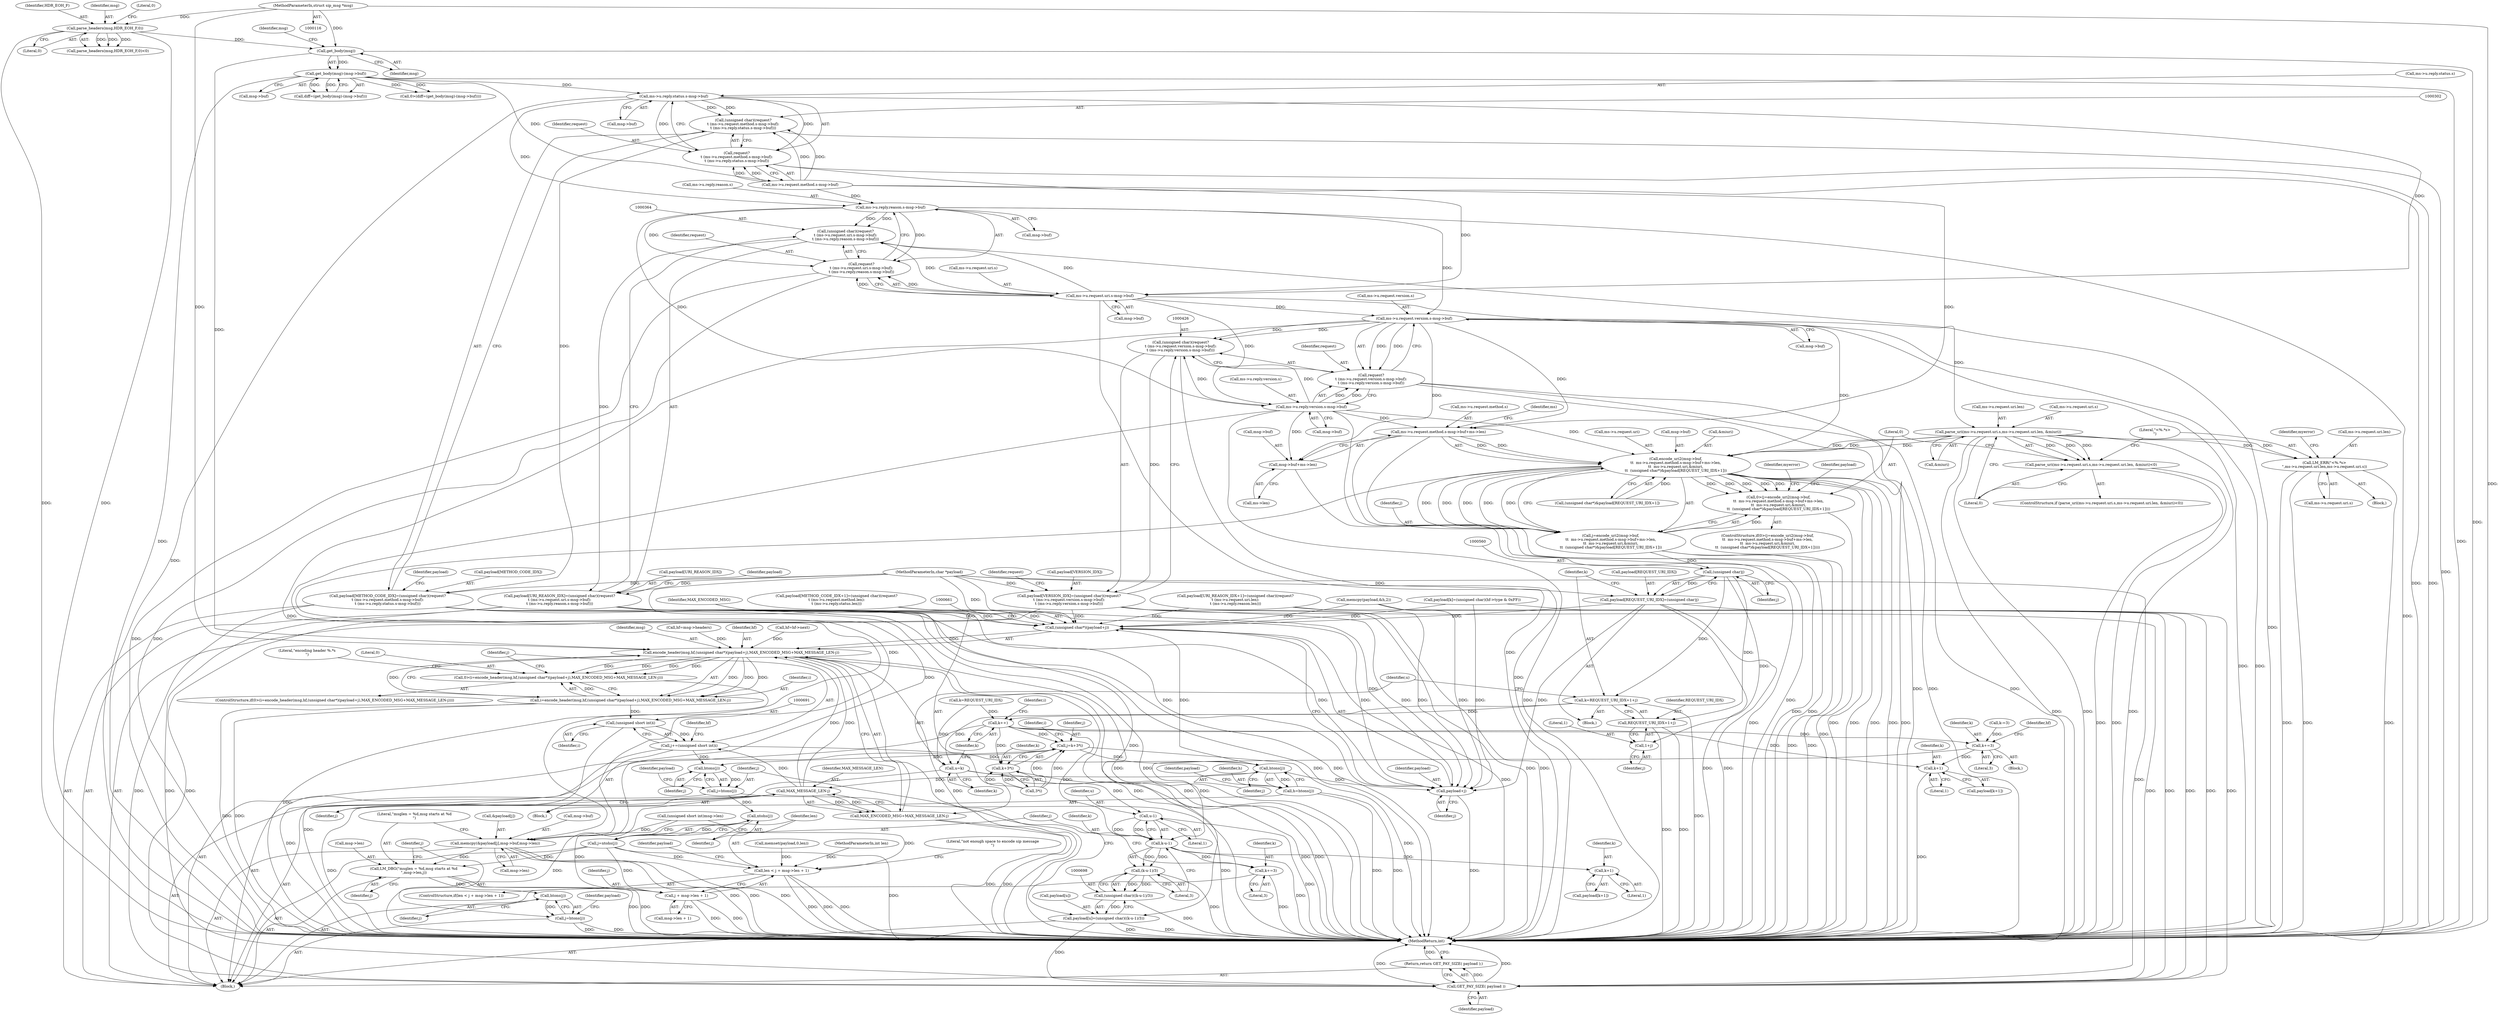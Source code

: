 digraph "0_kamailio_f50c9c853e7809810099c970780c30b0765b0643@pointer" {
"1000318" [label="(Call,ms->u.reply.status.s-msg->buf)"];
"1000272" [label="(Call,get_body(msg)-(msg->buf))"];
"1000273" [label="(Call,get_body(msg))"];
"1000146" [label="(Call,parse_headers(msg,HDR_EOH_F,0))"];
"1000117" [label="(MethodParameterIn,struct sip_msg *msg)"];
"1000301" [label="(Call,(unsigned char)(request?\n\t (ms->u.request.method.s-msg->buf):\n\t (ms->u.reply.status.s-msg->buf)))"];
"1000297" [label="(Call,payload[METHOD_CODE_IDX]=(unsigned char)(request?\n\t (ms->u.request.method.s-msg->buf):\n\t (ms->u.reply.status.s-msg->buf)))"];
"1000660" [label="(Call,(unsigned char*)(payload+j))"];
"1000657" [label="(Call,encode_header(msg,hf,(unsigned char*)(payload+j),MAX_ENCODED_MSG+MAX_MESSAGE_LEN-j))"];
"1000653" [label="(Call,0>(i=encode_header(msg,hf,(unsigned char*)(payload+j),MAX_ENCODED_MSG+MAX_MESSAGE_LEN-j)))"];
"1000655" [label="(Call,i=encode_header(msg,hf,(unsigned char*)(payload+j),MAX_ENCODED_MSG+MAX_MESSAGE_LEN-j))"];
"1000690" [label="(Call,(unsigned short int)i)"];
"1000688" [label="(Call,j+=(unsigned short int)i)"];
"1000640" [label="(Call,htons(j))"];
"1000638" [label="(Call,h=htons(j))"];
"1000662" [label="(Call,payload+j)"];
"1000667" [label="(Call,MAX_MESSAGE_LEN-j)"];
"1000665" [label="(Call,MAX_ENCODED_MSG+MAX_MESSAGE_LEN-j)"];
"1000708" [label="(Call,htons(j))"];
"1000706" [label="(Call,j=htons(j))"];
"1000725" [label="(Call,ntohs(j))"];
"1000723" [label="(Call,j=ntohs(j))"];
"1000728" [label="(Call,len < j + msg->len + 1)"];
"1000730" [label="(Call,j + msg->len + 1)"];
"1000754" [label="(Call,LM_DBG(\"msglen = %d,msg starts at %d\n\",msg->len,j))"];
"1000762" [label="(Call,htons(j))"];
"1000760" [label="(Call,j=htons(j))"];
"1000773" [label="(Call,GET_PAY_SIZE( payload ))"];
"1000772" [label="(Return,return GET_PAY_SIZE( payload );)"];
"1000303" [label="(Call,request?\n\t (ms->u.request.method.s-msg->buf):\n\t (ms->u.reply.status.s-msg->buf))"];
"1000367" [label="(Call,ms->u.request.uri.s-msg->buf)"];
"1000363" [label="(Call,(unsigned char)(request?\n\t (ms->u.request.uri.s-msg->buf):\n\t (ms->u.reply.reason.s-msg->buf)))"];
"1000359" [label="(Call,payload[URI_REASON_IDX]=(unsigned char)(request?\n\t (ms->u.request.uri.s-msg->buf):\n\t (ms->u.reply.reason.s-msg->buf)))"];
"1000365" [label="(Call,request?\n\t (ms->u.request.uri.s-msg->buf):\n\t (ms->u.reply.reason.s-msg->buf))"];
"1000429" [label="(Call,ms->u.request.version.s-msg->buf)"];
"1000425" [label="(Call,(unsigned char)(request?\n\t (ms->u.request.version.s-msg->buf):\n\t (ms->u.reply.version.s-msg->buf)))"];
"1000421" [label="(Call,payload[VERSION_IDX]=(unsigned char)(request?\n\t (ms->u.request.version.s-msg->buf):\n\t (ms->u.reply.version.s-msg->buf)))"];
"1000427" [label="(Call,request?\n\t (ms->u.request.version.s-msg->buf):\n\t (ms->u.reply.version.s-msg->buf))"];
"1000512" [label="(Call,encode_uri2(msg->buf,\n\t\t  ms->u.request.method.s-msg->buf+ms->len,\n\t\t  ms->u.request.uri,&miuri,\n\t\t  (unsigned char*)&payload[REQUEST_URI_IDX+1]))"];
"1000508" [label="(Call,0>(j=encode_uri2(msg->buf,\n\t\t  ms->u.request.method.s-msg->buf+ms->len,\n\t\t  ms->u.request.uri,&miuri,\n\t\t  (unsigned char*)&payload[REQUEST_URI_IDX+1])))"];
"1000510" [label="(Call,j=encode_uri2(msg->buf,\n\t\t  ms->u.request.method.s-msg->buf+ms->len,\n\t\t  ms->u.request.uri,&miuri,\n\t\t  (unsigned char*)&payload[REQUEST_URI_IDX+1]))"];
"1000559" [label="(Call,(unsigned char)j)"];
"1000555" [label="(Call,payload[REQUEST_URI_IDX]=(unsigned char)j)"];
"1000562" [label="(Call,k=REQUEST_URI_IDX+1+j)"];
"1000573" [label="(Call,u=k)"];
"1000702" [label="(Call,u-1)"];
"1000700" [label="(Call,k-u-1)"];
"1000699" [label="(Call,(k-u-1)/3)"];
"1000697" [label="(Call,(unsigned char)((k-u-1)/3))"];
"1000693" [label="(Call,payload[u]=(unsigned char)((k-u-1)/3))"];
"1000714" [label="(Call,k+1)"];
"1000720" [label="(Call,k+=3)"];
"1000576" [label="(Call,k++)"];
"1000599" [label="(Call,j=k+3*i)"];
"1000601" [label="(Call,k+3*i)"];
"1000623" [label="(Call,k+=3)"];
"1000646" [label="(Call,k+1)"];
"1000564" [label="(Call,REQUEST_URI_IDX+1+j)"];
"1000566" [label="(Call,1+j)"];
"1000743" [label="(Call,memcpy(&payload[j],msg->buf,msg->len))"];
"1000516" [label="(Call,ms->u.request.method.s-msg->buf+ms->len)"];
"1000526" [label="(Call,msg->buf+ms->len)"];
"1000442" [label="(Call,ms->u.reply.version.s-msg->buf)"];
"1000460" [label="(Call,parse_uri(ms->u.request.uri.s,ms->u.request.uri.len, &miuri))"];
"1000459" [label="(Call,parse_uri(ms->u.request.uri.s,ms->u.request.uri.len, &miuri)<0)"];
"1000483" [label="(Call,LM_ERR(\"<%.*s>\n\",ms->u.request.uri.len,ms->u.request.uri.s))"];
"1000380" [label="(Call,ms->u.reply.reason.s-msg->buf)"];
"1000328" [label="(Call,msg->buf)"];
"1000443" [label="(Call,ms->u.reply.version.s)"];
"1000658" [label="(Identifier,msg)"];
"1000581" [label="(Identifier,i)"];
"1000709" [label="(Identifier,j)"];
"1000331" [label="(Call,payload[METHOD_CODE_IDX+1]=(unsigned char)(request?\n\t (ms->u.request.method.len):\n\t (ms->u.reply.status.len)))"];
"1000570" [label="(Call,k=REQUEST_URI_IDX)"];
"1000665" [label="(Call,MAX_ENCODED_MSG+MAX_MESSAGE_LEN-j)"];
"1000611" [label="(Call,hf=msg->headers)"];
"1000273" [label="(Call,get_body(msg))"];
"1000655" [label="(Call,i=encode_header(msg,hf,(unsigned char*)(payload+j),MAX_ENCODED_MSG+MAX_MESSAGE_LEN-j))"];
"1000577" [label="(Identifier,k)"];
"1000657" [label="(Call,encode_header(msg,hf,(unsigned char*)(payload+j),MAX_ENCODED_MSG+MAX_MESSAGE_LEN-j))"];
"1000276" [label="(Identifier,msg)"];
"1000494" [label="(Call,ms->u.request.uri.s)"];
"1000427" [label="(Call,request?\n\t (ms->u.request.version.s-msg->buf):\n\t (ms->u.reply.version.s-msg->buf))"];
"1000149" [label="(Literal,0)"];
"1000601" [label="(Call,k+3*i)"];
"1000640" [label="(Call,htons(j))"];
"1000656" [label="(Identifier,i)"];
"1000759" [label="(Identifier,j)"];
"1000616" [label="(Identifier,hf)"];
"1000562" [label="(Call,k=REQUEST_URI_IDX+1+j)"];
"1000381" [label="(Call,ms->u.reply.reason.s)"];
"1000704" [label="(Literal,1)"];
"1000773" [label="(Call,GET_PAY_SIZE( payload ))"];
"1000708" [label="(Call,htons(j))"];
"1000646" [label="(Call,k+1)"];
"1000647" [label="(Identifier,k)"];
"1000602" [label="(Identifier,k)"];
"1000702" [label="(Call,u-1)"];
"1000556" [label="(Call,payload[REQUEST_URI_IDX])"];
"1000275" [label="(Call,msg->buf)"];
"1000654" [label="(Literal,0)"];
"1000573" [label="(Call,u=k)"];
"1000743" [label="(Call,memcpy(&payload[j],msg->buf,msg->len))"];
"1000701" [label="(Identifier,k)"];
"1000481" [label="(Literal,0)"];
"1000390" [label="(Call,msg->buf)"];
"1000148" [label="(Identifier,HDR_EOH_F)"];
"1000559" [label="(Call,(unsigned char)j)"];
"1000644" [label="(Call,payload[k+1])"];
"1000552" [label="(Identifier,myerror)"];
"1000568" [label="(Identifier,j)"];
"1000639" [label="(Identifier,h)"];
"1000460" [label="(Call,parse_uri(ms->u.request.uri.s,ms->u.request.uri.len, &miuri))"];
"1000366" [label="(Identifier,request)"];
"1000722" [label="(Literal,3)"];
"1000576" [label="(Call,k++)"];
"1000564" [label="(Call,REQUEST_URI_IDX+1+j)"];
"1000118" [label="(MethodParameterIn,char *payload)"];
"1000246" [label="(Call,memcpy(payload,&h,2))"];
"1000609" [label="(Identifier,i)"];
"1000145" [label="(Call,parse_headers(msg,HDR_EOH_F,0)<0)"];
"1000272" [label="(Call,get_body(msg)-(msg->buf))"];
"1000120" [label="(Block,)"];
"1000774" [label="(Identifier,payload)"];
"1000117" [label="(MethodParameterIn,struct sip_msg *msg)"];
"1000690" [label="(Call,(unsigned short int)i)"];
"1000318" [label="(Call,ms->u.reply.status.s-msg->buf)"];
"1000458" [label="(ControlStructure,if (parse_uri(ms->u.request.uri.s,ms->u.request.uri.len, &miuri)<0))"];
"1000782" [label="(MethodReturn,int)"];
"1000732" [label="(Call,msg->len + 1)"];
"1000513" [label="(Call,msg->buf)"];
"1000510" [label="(Call,j=encode_uri2(msg->buf,\n\t\t  ms->u.request.method.s-msg->buf+ms->len,\n\t\t  ms->u.request.uri,&miuri,\n\t\t  (unsigned char*)&payload[REQUEST_URI_IDX+1]))"];
"1000563" [label="(Identifier,k)"];
"1000530" [label="(Call,ms->len)"];
"1000669" [label="(Identifier,j)"];
"1000456" [label="(Identifier,request)"];
"1000274" [label="(Identifier,msg)"];
"1000421" [label="(Call,payload[VERSION_IDX]=(unsigned char)(request?\n\t (ms->u.request.version.s-msg->buf):\n\t (ms->u.reply.version.s-msg->buf)))"];
"1000645" [label="(Identifier,payload)"];
"1000699" [label="(Call,(k-u-1)/3)"];
"1000729" [label="(Identifier,len)"];
"1000623" [label="(Call,k+=3)"];
"1000763" [label="(Identifier,j)"];
"1000459" [label="(Call,parse_uri(ms->u.request.uri.s,ms->u.request.uri.len, &miuri)<0)"];
"1000270" [label="(Call,diff=(get_body(msg)-(msg->buf)))"];
"1000748" [label="(Call,msg->buf)"];
"1000298" [label="(Call,payload[METHOD_CODE_IDX])"];
"1000751" [label="(Call,msg->len)"];
"1000694" [label="(Call,payload[u])"];
"1000147" [label="(Identifier,msg)"];
"1000627" [label="(Call,payload[k]=(unsigned char)(hf->type & 0xFF))"];
"1000429" [label="(Call,ms->u.request.version.s-msg->buf)"];
"1000156" [label="(Call,memset(payload,0,len))"];
"1000561" [label="(Identifier,j)"];
"1000728" [label="(Call,len < j + msg->len + 1)"];
"1000624" [label="(Identifier,k)"];
"1000483" [label="(Call,LM_ERR(\"<%.*s>\n\",ms->u.request.uri.len,ms->u.request.uri.s))"];
"1000428" [label="(Identifier,request)"];
"1000484" [label="(Literal,\"<%.*s>\n\")"];
"1000755" [label="(Literal,\"msglen = %d,msg starts at %d\n\")"];
"1000461" [label="(Call,ms->u.request.uri.s)"];
"1000638" [label="(Call,h=htons(j))"];
"1000662" [label="(Call,payload+j)"];
"1000442" [label="(Call,ms->u.reply.version.s-msg->buf)"];
"1000565" [label="(Identifier,REQUEST_URI_IDX)"];
"1000380" [label="(Call,ms->u.reply.reason.s-msg->buf)"];
"1000425" [label="(Call,(unsigned char)(request?\n\t (ms->u.request.version.s-msg->buf):\n\t (ms->u.reply.version.s-msg->buf)))"];
"1000693" [label="(Call,payload[u]=(unsigned char)((k-u-1)/3))"];
"1000119" [label="(MethodParameterIn,int len)"];
"1000516" [label="(Call,ms->u.request.method.s-msg->buf+ms->len)"];
"1000739" [label="(Literal,\"not enough space to encode sip message\n\")"];
"1000360" [label="(Call,payload[URI_REASON_IDX])"];
"1000508" [label="(Call,0>(j=encode_uri2(msg->buf,\n\t\t  ms->u.request.method.s-msg->buf+ms->len,\n\t\t  ms->u.request.uri,&miuri,\n\t\t  (unsigned char*)&payload[REQUEST_URI_IDX+1])))"];
"1000479" [label="(Call,&miuri)"];
"1000668" [label="(Identifier,MAX_MESSAGE_LEN)"];
"1000457" [label="(Block,)"];
"1000575" [label="(Identifier,k)"];
"1000672" [label="(Literal,\"encoding header %.*s\n\")"];
"1000703" [label="(Identifier,u)"];
"1000725" [label="(Call,ntohs(j))"];
"1000688" [label="(Call,j+=(unsigned short int)i)"];
"1000756" [label="(Call,msg->len)"];
"1000540" [label="(Call,&miuri)"];
"1000485" [label="(Call,ms->u.request.uri.len)"];
"1000653" [label="(Call,0>(i=encode_header(msg,hf,(unsigned char*)(payload+j),MAX_ENCODED_MSG+MAX_MESSAGE_LEN-j)))"];
"1000731" [label="(Identifier,j)"];
"1000727" [label="(ControlStructure,if(len < j + msg->len + 1))"];
"1000422" [label="(Call,payload[VERSION_IDX])"];
"1000625" [label="(Literal,3)"];
"1000652" [label="(ControlStructure,if(0>(i=encode_header(msg,hf,(unsigned char*)(payload+j),MAX_ENCODED_MSG+MAX_MESSAGE_LEN-j))))"];
"1000254" [label="(Call,(unsigned short int)msg->len)"];
"1000439" [label="(Call,msg->buf)"];
"1000666" [label="(Identifier,MAX_ENCODED_MSG)"];
"1000511" [label="(Identifier,j)"];
"1000713" [label="(Identifier,payload)"];
"1000721" [label="(Identifier,k)"];
"1000720" [label="(Call,k+=3)"];
"1000150" [label="(Literal,0)"];
"1000268" [label="(Call,0>(diff=(get_body(msg)-(msg->buf))))"];
"1000689" [label="(Identifier,j)"];
"1000714" [label="(Call,k+1)"];
"1000393" [label="(Call,payload[URI_REASON_IDX+1]=(unsigned char)(request?\n\t (ms->u.request.uri.len):\n\t (ms->u.reply.reason.len)))"];
"1000512" [label="(Call,encode_uri2(msg->buf,\n\t\t  ms->u.request.method.s-msg->buf+ms->len,\n\t\t  ms->u.request.uri,&miuri,\n\t\t  (unsigned char*)&payload[REQUEST_URI_IDX+1]))"];
"1000304" [label="(Identifier,request)"];
"1000526" [label="(Call,msg->buf+ms->len)"];
"1000557" [label="(Identifier,payload)"];
"1000333" [label="(Identifier,payload)"];
"1000716" [label="(Literal,1)"];
"1000146" [label="(Call,parse_headers(msg,HDR_EOH_F,0))"];
"1000430" [label="(Call,ms->u.request.version.s)"];
"1000648" [label="(Literal,1)"];
"1000744" [label="(Call,&payload[j])"];
"1000712" [label="(Call,payload[k+1])"];
"1000697" [label="(Call,(unsigned char)((k-u-1)/3))"];
"1000767" [label="(Identifier,payload)"];
"1000301" [label="(Call,(unsigned char)(request?\n\t (ms->u.request.method.s-msg->buf):\n\t (ms->u.reply.status.s-msg->buf)))"];
"1000659" [label="(Identifier,hf)"];
"1000706" [label="(Call,j=htons(j))"];
"1000527" [label="(Call,msg->buf)"];
"1000482" [label="(Block,)"];
"1000599" [label="(Call,j=k+3*i)"];
"1000365" [label="(Call,request?\n\t (ms->u.request.uri.s-msg->buf):\n\t (ms->u.reply.reason.s-msg->buf))"];
"1000319" [label="(Call,ms->u.reply.status.s)"];
"1000617" [label="(Block,)"];
"1000533" [label="(Call,ms->u.request.uri)"];
"1000574" [label="(Identifier,u)"];
"1000772" [label="(Return,return GET_PAY_SIZE( payload );)"];
"1000692" [label="(Identifier,i)"];
"1000726" [label="(Identifier,j)"];
"1000542" [label="(Call,(unsigned char*)&payload[REQUEST_URI_IDX+1])"];
"1000303" [label="(Call,request?\n\t (ms->u.request.method.s-msg->buf):\n\t (ms->u.reply.status.s-msg->buf))"];
"1000600" [label="(Identifier,j)"];
"1000603" [label="(Call,3*i)"];
"1000517" [label="(Call,ms->u.request.method.s)"];
"1000667" [label="(Call,MAX_MESSAGE_LEN-j)"];
"1000754" [label="(Call,LM_DBG(\"msglen = %d,msg starts at %d\n\",msg->len,j))"];
"1000761" [label="(Identifier,j)"];
"1000715" [label="(Identifier,k)"];
"1000663" [label="(Identifier,payload)"];
"1000619" [label="(Identifier,hf)"];
"1000760" [label="(Call,j=htons(j))"];
"1000395" [label="(Identifier,payload)"];
"1000641" [label="(Identifier,j)"];
"1000536" [label="(Identifier,ms)"];
"1000377" [label="(Call,msg->buf)"];
"1000566" [label="(Call,1+j)"];
"1000664" [label="(Identifier,j)"];
"1000762" [label="(Call,htons(j))"];
"1000367" [label="(Call,ms->u.request.uri.s-msg->buf)"];
"1000705" [label="(Literal,3)"];
"1000509" [label="(Literal,0)"];
"1000567" [label="(Literal,1)"];
"1000470" [label="(Call,ms->u.request.uri.len)"];
"1000618" [label="(Call,hf=hf->next)"];
"1000700" [label="(Call,k-u-1)"];
"1000724" [label="(Identifier,j)"];
"1000730" [label="(Call,j + msg->len + 1)"];
"1000368" [label="(Call,ms->u.request.uri.s)"];
"1000626" [label="(Block,)"];
"1000707" [label="(Identifier,j)"];
"1000723" [label="(Call,j=ntohs(j))"];
"1000746" [label="(Identifier,payload)"];
"1000452" [label="(Call,msg->buf)"];
"1000297" [label="(Call,payload[METHOD_CODE_IDX]=(unsigned char)(request?\n\t (ms->u.request.method.s-msg->buf):\n\t (ms->u.reply.status.s-msg->buf)))"];
"1000507" [label="(ControlStructure,if(0>(j=encode_uri2(msg->buf,\n\t\t  ms->u.request.method.s-msg->buf+ms->len,\n\t\t  ms->u.request.uri,&miuri,\n\t\t  (unsigned char*)&payload[REQUEST_URI_IDX+1]))))"];
"1000359" [label="(Call,payload[URI_REASON_IDX]=(unsigned char)(request?\n\t (ms->u.request.uri.s-msg->buf):\n\t (ms->u.reply.reason.s-msg->buf)))"];
"1000555" [label="(Call,payload[REQUEST_URI_IDX]=(unsigned char)j)"];
"1000305" [label="(Call,ms->u.request.method.s-msg->buf)"];
"1000363" [label="(Call,(unsigned char)(request?\n\t (ms->u.request.uri.s-msg->buf):\n\t (ms->u.reply.reason.s-msg->buf)))"];
"1000660" [label="(Call,(unsigned char*)(payload+j))"];
"1000684" [label="(Call,k-=3)"];
"1000504" [label="(Identifier,myerror)"];
"1000318" -> "1000303"  [label="AST: "];
"1000318" -> "1000328"  [label="CFG: "];
"1000319" -> "1000318"  [label="AST: "];
"1000328" -> "1000318"  [label="AST: "];
"1000303" -> "1000318"  [label="CFG: "];
"1000318" -> "1000782"  [label="DDG: "];
"1000318" -> "1000301"  [label="DDG: "];
"1000318" -> "1000301"  [label="DDG: "];
"1000318" -> "1000303"  [label="DDG: "];
"1000318" -> "1000303"  [label="DDG: "];
"1000272" -> "1000318"  [label="DDG: "];
"1000318" -> "1000367"  [label="DDG: "];
"1000318" -> "1000380"  [label="DDG: "];
"1000272" -> "1000270"  [label="AST: "];
"1000272" -> "1000275"  [label="CFG: "];
"1000273" -> "1000272"  [label="AST: "];
"1000275" -> "1000272"  [label="AST: "];
"1000270" -> "1000272"  [label="CFG: "];
"1000272" -> "1000782"  [label="DDG: "];
"1000272" -> "1000782"  [label="DDG: "];
"1000272" -> "1000268"  [label="DDG: "];
"1000272" -> "1000268"  [label="DDG: "];
"1000272" -> "1000270"  [label="DDG: "];
"1000272" -> "1000270"  [label="DDG: "];
"1000273" -> "1000272"  [label="DDG: "];
"1000272" -> "1000305"  [label="DDG: "];
"1000273" -> "1000274"  [label="CFG: "];
"1000274" -> "1000273"  [label="AST: "];
"1000276" -> "1000273"  [label="CFG: "];
"1000273" -> "1000782"  [label="DDG: "];
"1000146" -> "1000273"  [label="DDG: "];
"1000117" -> "1000273"  [label="DDG: "];
"1000273" -> "1000657"  [label="DDG: "];
"1000146" -> "1000145"  [label="AST: "];
"1000146" -> "1000149"  [label="CFG: "];
"1000147" -> "1000146"  [label="AST: "];
"1000148" -> "1000146"  [label="AST: "];
"1000149" -> "1000146"  [label="AST: "];
"1000150" -> "1000146"  [label="CFG: "];
"1000146" -> "1000782"  [label="DDG: "];
"1000146" -> "1000782"  [label="DDG: "];
"1000146" -> "1000145"  [label="DDG: "];
"1000146" -> "1000145"  [label="DDG: "];
"1000146" -> "1000145"  [label="DDG: "];
"1000117" -> "1000146"  [label="DDG: "];
"1000117" -> "1000116"  [label="AST: "];
"1000117" -> "1000782"  [label="DDG: "];
"1000117" -> "1000657"  [label="DDG: "];
"1000301" -> "1000297"  [label="AST: "];
"1000301" -> "1000303"  [label="CFG: "];
"1000302" -> "1000301"  [label="AST: "];
"1000303" -> "1000301"  [label="AST: "];
"1000297" -> "1000301"  [label="CFG: "];
"1000301" -> "1000782"  [label="DDG: "];
"1000301" -> "1000297"  [label="DDG: "];
"1000305" -> "1000301"  [label="DDG: "];
"1000305" -> "1000301"  [label="DDG: "];
"1000297" -> "1000120"  [label="AST: "];
"1000298" -> "1000297"  [label="AST: "];
"1000333" -> "1000297"  [label="CFG: "];
"1000297" -> "1000782"  [label="DDG: "];
"1000297" -> "1000782"  [label="DDG: "];
"1000118" -> "1000297"  [label="DDG: "];
"1000297" -> "1000660"  [label="DDG: "];
"1000297" -> "1000662"  [label="DDG: "];
"1000297" -> "1000773"  [label="DDG: "];
"1000660" -> "1000657"  [label="AST: "];
"1000660" -> "1000662"  [label="CFG: "];
"1000661" -> "1000660"  [label="AST: "];
"1000662" -> "1000660"  [label="AST: "];
"1000666" -> "1000660"  [label="CFG: "];
"1000660" -> "1000782"  [label="DDG: "];
"1000660" -> "1000657"  [label="DDG: "];
"1000555" -> "1000660"  [label="DDG: "];
"1000421" -> "1000660"  [label="DDG: "];
"1000359" -> "1000660"  [label="DDG: "];
"1000393" -> "1000660"  [label="DDG: "];
"1000331" -> "1000660"  [label="DDG: "];
"1000627" -> "1000660"  [label="DDG: "];
"1000118" -> "1000660"  [label="DDG: "];
"1000246" -> "1000660"  [label="DDG: "];
"1000640" -> "1000660"  [label="DDG: "];
"1000657" -> "1000655"  [label="AST: "];
"1000657" -> "1000665"  [label="CFG: "];
"1000658" -> "1000657"  [label="AST: "];
"1000659" -> "1000657"  [label="AST: "];
"1000665" -> "1000657"  [label="AST: "];
"1000655" -> "1000657"  [label="CFG: "];
"1000657" -> "1000782"  [label="DDG: "];
"1000657" -> "1000782"  [label="DDG: "];
"1000657" -> "1000782"  [label="DDG: "];
"1000657" -> "1000782"  [label="DDG: "];
"1000657" -> "1000653"  [label="DDG: "];
"1000657" -> "1000653"  [label="DDG: "];
"1000657" -> "1000653"  [label="DDG: "];
"1000657" -> "1000653"  [label="DDG: "];
"1000657" -> "1000655"  [label="DDG: "];
"1000657" -> "1000655"  [label="DDG: "];
"1000657" -> "1000655"  [label="DDG: "];
"1000657" -> "1000655"  [label="DDG: "];
"1000618" -> "1000657"  [label="DDG: "];
"1000611" -> "1000657"  [label="DDG: "];
"1000667" -> "1000657"  [label="DDG: "];
"1000667" -> "1000657"  [label="DDG: "];
"1000653" -> "1000652"  [label="AST: "];
"1000653" -> "1000655"  [label="CFG: "];
"1000654" -> "1000653"  [label="AST: "];
"1000655" -> "1000653"  [label="AST: "];
"1000672" -> "1000653"  [label="CFG: "];
"1000689" -> "1000653"  [label="CFG: "];
"1000653" -> "1000782"  [label="DDG: "];
"1000655" -> "1000653"  [label="DDG: "];
"1000656" -> "1000655"  [label="AST: "];
"1000655" -> "1000782"  [label="DDG: "];
"1000655" -> "1000782"  [label="DDG: "];
"1000655" -> "1000690"  [label="DDG: "];
"1000690" -> "1000688"  [label="AST: "];
"1000690" -> "1000692"  [label="CFG: "];
"1000691" -> "1000690"  [label="AST: "];
"1000692" -> "1000690"  [label="AST: "];
"1000688" -> "1000690"  [label="CFG: "];
"1000690" -> "1000782"  [label="DDG: "];
"1000690" -> "1000688"  [label="DDG: "];
"1000688" -> "1000626"  [label="AST: "];
"1000689" -> "1000688"  [label="AST: "];
"1000619" -> "1000688"  [label="CFG: "];
"1000688" -> "1000782"  [label="DDG: "];
"1000688" -> "1000640"  [label="DDG: "];
"1000667" -> "1000688"  [label="DDG: "];
"1000688" -> "1000708"  [label="DDG: "];
"1000640" -> "1000638"  [label="AST: "];
"1000640" -> "1000641"  [label="CFG: "];
"1000641" -> "1000640"  [label="AST: "];
"1000638" -> "1000640"  [label="CFG: "];
"1000640" -> "1000638"  [label="DDG: "];
"1000599" -> "1000640"  [label="DDG: "];
"1000640" -> "1000662"  [label="DDG: "];
"1000640" -> "1000667"  [label="DDG: "];
"1000638" -> "1000626"  [label="AST: "];
"1000639" -> "1000638"  [label="AST: "];
"1000645" -> "1000638"  [label="CFG: "];
"1000638" -> "1000782"  [label="DDG: "];
"1000638" -> "1000782"  [label="DDG: "];
"1000662" -> "1000664"  [label="CFG: "];
"1000663" -> "1000662"  [label="AST: "];
"1000664" -> "1000662"  [label="AST: "];
"1000662" -> "1000782"  [label="DDG: "];
"1000555" -> "1000662"  [label="DDG: "];
"1000421" -> "1000662"  [label="DDG: "];
"1000359" -> "1000662"  [label="DDG: "];
"1000393" -> "1000662"  [label="DDG: "];
"1000331" -> "1000662"  [label="DDG: "];
"1000627" -> "1000662"  [label="DDG: "];
"1000118" -> "1000662"  [label="DDG: "];
"1000246" -> "1000662"  [label="DDG: "];
"1000667" -> "1000665"  [label="AST: "];
"1000667" -> "1000669"  [label="CFG: "];
"1000668" -> "1000667"  [label="AST: "];
"1000669" -> "1000667"  [label="AST: "];
"1000665" -> "1000667"  [label="CFG: "];
"1000667" -> "1000782"  [label="DDG: "];
"1000667" -> "1000782"  [label="DDG: "];
"1000667" -> "1000665"  [label="DDG: "];
"1000667" -> "1000665"  [label="DDG: "];
"1000666" -> "1000665"  [label="AST: "];
"1000665" -> "1000782"  [label="DDG: "];
"1000665" -> "1000782"  [label="DDG: "];
"1000708" -> "1000706"  [label="AST: "];
"1000708" -> "1000709"  [label="CFG: "];
"1000709" -> "1000708"  [label="AST: "];
"1000706" -> "1000708"  [label="CFG: "];
"1000708" -> "1000706"  [label="DDG: "];
"1000599" -> "1000708"  [label="DDG: "];
"1000706" -> "1000120"  [label="AST: "];
"1000707" -> "1000706"  [label="AST: "];
"1000713" -> "1000706"  [label="CFG: "];
"1000706" -> "1000782"  [label="DDG: "];
"1000706" -> "1000725"  [label="DDG: "];
"1000725" -> "1000723"  [label="AST: "];
"1000725" -> "1000726"  [label="CFG: "];
"1000726" -> "1000725"  [label="AST: "];
"1000723" -> "1000725"  [label="CFG: "];
"1000725" -> "1000723"  [label="DDG: "];
"1000723" -> "1000120"  [label="AST: "];
"1000724" -> "1000723"  [label="AST: "];
"1000729" -> "1000723"  [label="CFG: "];
"1000723" -> "1000782"  [label="DDG: "];
"1000723" -> "1000728"  [label="DDG: "];
"1000723" -> "1000730"  [label="DDG: "];
"1000723" -> "1000754"  [label="DDG: "];
"1000728" -> "1000727"  [label="AST: "];
"1000728" -> "1000730"  [label="CFG: "];
"1000729" -> "1000728"  [label="AST: "];
"1000730" -> "1000728"  [label="AST: "];
"1000739" -> "1000728"  [label="CFG: "];
"1000746" -> "1000728"  [label="CFG: "];
"1000728" -> "1000782"  [label="DDG: "];
"1000728" -> "1000782"  [label="DDG: "];
"1000728" -> "1000782"  [label="DDG: "];
"1000156" -> "1000728"  [label="DDG: "];
"1000119" -> "1000728"  [label="DDG: "];
"1000254" -> "1000728"  [label="DDG: "];
"1000730" -> "1000732"  [label="CFG: "];
"1000731" -> "1000730"  [label="AST: "];
"1000732" -> "1000730"  [label="AST: "];
"1000730" -> "1000782"  [label="DDG: "];
"1000730" -> "1000782"  [label="DDG: "];
"1000254" -> "1000730"  [label="DDG: "];
"1000754" -> "1000120"  [label="AST: "];
"1000754" -> "1000759"  [label="CFG: "];
"1000755" -> "1000754"  [label="AST: "];
"1000756" -> "1000754"  [label="AST: "];
"1000759" -> "1000754"  [label="AST: "];
"1000761" -> "1000754"  [label="CFG: "];
"1000754" -> "1000782"  [label="DDG: "];
"1000754" -> "1000782"  [label="DDG: "];
"1000743" -> "1000754"  [label="DDG: "];
"1000754" -> "1000762"  [label="DDG: "];
"1000762" -> "1000760"  [label="AST: "];
"1000762" -> "1000763"  [label="CFG: "];
"1000763" -> "1000762"  [label="AST: "];
"1000760" -> "1000762"  [label="CFG: "];
"1000762" -> "1000760"  [label="DDG: "];
"1000760" -> "1000120"  [label="AST: "];
"1000761" -> "1000760"  [label="AST: "];
"1000767" -> "1000760"  [label="CFG: "];
"1000760" -> "1000782"  [label="DDG: "];
"1000760" -> "1000782"  [label="DDG: "];
"1000773" -> "1000772"  [label="AST: "];
"1000773" -> "1000774"  [label="CFG: "];
"1000774" -> "1000773"  [label="AST: "];
"1000772" -> "1000773"  [label="CFG: "];
"1000773" -> "1000782"  [label="DDG: "];
"1000773" -> "1000782"  [label="DDG: "];
"1000773" -> "1000772"  [label="DDG: "];
"1000555" -> "1000773"  [label="DDG: "];
"1000421" -> "1000773"  [label="DDG: "];
"1000393" -> "1000773"  [label="DDG: "];
"1000331" -> "1000773"  [label="DDG: "];
"1000627" -> "1000773"  [label="DDG: "];
"1000693" -> "1000773"  [label="DDG: "];
"1000359" -> "1000773"  [label="DDG: "];
"1000118" -> "1000773"  [label="DDG: "];
"1000246" -> "1000773"  [label="DDG: "];
"1000772" -> "1000120"  [label="AST: "];
"1000782" -> "1000772"  [label="CFG: "];
"1000772" -> "1000782"  [label="DDG: "];
"1000303" -> "1000305"  [label="CFG: "];
"1000304" -> "1000303"  [label="AST: "];
"1000305" -> "1000303"  [label="AST: "];
"1000303" -> "1000782"  [label="DDG: "];
"1000303" -> "1000782"  [label="DDG: "];
"1000305" -> "1000303"  [label="DDG: "];
"1000305" -> "1000303"  [label="DDG: "];
"1000367" -> "1000365"  [label="AST: "];
"1000367" -> "1000377"  [label="CFG: "];
"1000368" -> "1000367"  [label="AST: "];
"1000377" -> "1000367"  [label="AST: "];
"1000365" -> "1000367"  [label="CFG: "];
"1000367" -> "1000782"  [label="DDG: "];
"1000367" -> "1000363"  [label="DDG: "];
"1000367" -> "1000363"  [label="DDG: "];
"1000367" -> "1000365"  [label="DDG: "];
"1000367" -> "1000365"  [label="DDG: "];
"1000305" -> "1000367"  [label="DDG: "];
"1000367" -> "1000429"  [label="DDG: "];
"1000367" -> "1000442"  [label="DDG: "];
"1000367" -> "1000460"  [label="DDG: "];
"1000363" -> "1000359"  [label="AST: "];
"1000363" -> "1000365"  [label="CFG: "];
"1000364" -> "1000363"  [label="AST: "];
"1000365" -> "1000363"  [label="AST: "];
"1000359" -> "1000363"  [label="CFG: "];
"1000363" -> "1000782"  [label="DDG: "];
"1000363" -> "1000359"  [label="DDG: "];
"1000380" -> "1000363"  [label="DDG: "];
"1000380" -> "1000363"  [label="DDG: "];
"1000359" -> "1000120"  [label="AST: "];
"1000360" -> "1000359"  [label="AST: "];
"1000395" -> "1000359"  [label="CFG: "];
"1000359" -> "1000782"  [label="DDG: "];
"1000359" -> "1000782"  [label="DDG: "];
"1000118" -> "1000359"  [label="DDG: "];
"1000365" -> "1000380"  [label="CFG: "];
"1000366" -> "1000365"  [label="AST: "];
"1000380" -> "1000365"  [label="AST: "];
"1000365" -> "1000782"  [label="DDG: "];
"1000365" -> "1000782"  [label="DDG: "];
"1000380" -> "1000365"  [label="DDG: "];
"1000380" -> "1000365"  [label="DDG: "];
"1000429" -> "1000427"  [label="AST: "];
"1000429" -> "1000439"  [label="CFG: "];
"1000430" -> "1000429"  [label="AST: "];
"1000439" -> "1000429"  [label="AST: "];
"1000427" -> "1000429"  [label="CFG: "];
"1000429" -> "1000782"  [label="DDG: "];
"1000429" -> "1000782"  [label="DDG: "];
"1000429" -> "1000425"  [label="DDG: "];
"1000429" -> "1000425"  [label="DDG: "];
"1000429" -> "1000427"  [label="DDG: "];
"1000429" -> "1000427"  [label="DDG: "];
"1000380" -> "1000429"  [label="DDG: "];
"1000429" -> "1000512"  [label="DDG: "];
"1000429" -> "1000516"  [label="DDG: "];
"1000429" -> "1000526"  [label="DDG: "];
"1000429" -> "1000743"  [label="DDG: "];
"1000425" -> "1000421"  [label="AST: "];
"1000425" -> "1000427"  [label="CFG: "];
"1000426" -> "1000425"  [label="AST: "];
"1000427" -> "1000425"  [label="AST: "];
"1000421" -> "1000425"  [label="CFG: "];
"1000425" -> "1000782"  [label="DDG: "];
"1000425" -> "1000421"  [label="DDG: "];
"1000442" -> "1000425"  [label="DDG: "];
"1000442" -> "1000425"  [label="DDG: "];
"1000421" -> "1000120"  [label="AST: "];
"1000422" -> "1000421"  [label="AST: "];
"1000456" -> "1000421"  [label="CFG: "];
"1000421" -> "1000782"  [label="DDG: "];
"1000421" -> "1000782"  [label="DDG: "];
"1000118" -> "1000421"  [label="DDG: "];
"1000427" -> "1000442"  [label="CFG: "];
"1000428" -> "1000427"  [label="AST: "];
"1000442" -> "1000427"  [label="AST: "];
"1000427" -> "1000782"  [label="DDG: "];
"1000427" -> "1000782"  [label="DDG: "];
"1000427" -> "1000782"  [label="DDG: "];
"1000442" -> "1000427"  [label="DDG: "];
"1000442" -> "1000427"  [label="DDG: "];
"1000512" -> "1000510"  [label="AST: "];
"1000512" -> "1000542"  [label="CFG: "];
"1000513" -> "1000512"  [label="AST: "];
"1000516" -> "1000512"  [label="AST: "];
"1000533" -> "1000512"  [label="AST: "];
"1000540" -> "1000512"  [label="AST: "];
"1000542" -> "1000512"  [label="AST: "];
"1000510" -> "1000512"  [label="CFG: "];
"1000512" -> "1000782"  [label="DDG: "];
"1000512" -> "1000782"  [label="DDG: "];
"1000512" -> "1000782"  [label="DDG: "];
"1000512" -> "1000782"  [label="DDG: "];
"1000512" -> "1000782"  [label="DDG: "];
"1000512" -> "1000508"  [label="DDG: "];
"1000512" -> "1000508"  [label="DDG: "];
"1000512" -> "1000508"  [label="DDG: "];
"1000512" -> "1000508"  [label="DDG: "];
"1000512" -> "1000508"  [label="DDG: "];
"1000512" -> "1000510"  [label="DDG: "];
"1000512" -> "1000510"  [label="DDG: "];
"1000512" -> "1000510"  [label="DDG: "];
"1000512" -> "1000510"  [label="DDG: "];
"1000512" -> "1000510"  [label="DDG: "];
"1000442" -> "1000512"  [label="DDG: "];
"1000516" -> "1000512"  [label="DDG: "];
"1000516" -> "1000512"  [label="DDG: "];
"1000460" -> "1000512"  [label="DDG: "];
"1000460" -> "1000512"  [label="DDG: "];
"1000460" -> "1000512"  [label="DDG: "];
"1000542" -> "1000512"  [label="DDG: "];
"1000512" -> "1000743"  [label="DDG: "];
"1000508" -> "1000507"  [label="AST: "];
"1000508" -> "1000510"  [label="CFG: "];
"1000509" -> "1000508"  [label="AST: "];
"1000510" -> "1000508"  [label="AST: "];
"1000552" -> "1000508"  [label="CFG: "];
"1000557" -> "1000508"  [label="CFG: "];
"1000508" -> "1000782"  [label="DDG: "];
"1000510" -> "1000508"  [label="DDG: "];
"1000511" -> "1000510"  [label="AST: "];
"1000510" -> "1000782"  [label="DDG: "];
"1000510" -> "1000782"  [label="DDG: "];
"1000510" -> "1000559"  [label="DDG: "];
"1000559" -> "1000555"  [label="AST: "];
"1000559" -> "1000561"  [label="CFG: "];
"1000560" -> "1000559"  [label="AST: "];
"1000561" -> "1000559"  [label="AST: "];
"1000555" -> "1000559"  [label="CFG: "];
"1000559" -> "1000555"  [label="DDG: "];
"1000559" -> "1000562"  [label="DDG: "];
"1000559" -> "1000564"  [label="DDG: "];
"1000559" -> "1000566"  [label="DDG: "];
"1000555" -> "1000457"  [label="AST: "];
"1000556" -> "1000555"  [label="AST: "];
"1000563" -> "1000555"  [label="CFG: "];
"1000555" -> "1000782"  [label="DDG: "];
"1000555" -> "1000782"  [label="DDG: "];
"1000118" -> "1000555"  [label="DDG: "];
"1000562" -> "1000457"  [label="AST: "];
"1000562" -> "1000564"  [label="CFG: "];
"1000563" -> "1000562"  [label="AST: "];
"1000564" -> "1000562"  [label="AST: "];
"1000574" -> "1000562"  [label="CFG: "];
"1000562" -> "1000782"  [label="DDG: "];
"1000562" -> "1000573"  [label="DDG: "];
"1000562" -> "1000576"  [label="DDG: "];
"1000573" -> "1000120"  [label="AST: "];
"1000573" -> "1000575"  [label="CFG: "];
"1000574" -> "1000573"  [label="AST: "];
"1000575" -> "1000573"  [label="AST: "];
"1000577" -> "1000573"  [label="CFG: "];
"1000573" -> "1000782"  [label="DDG: "];
"1000570" -> "1000573"  [label="DDG: "];
"1000573" -> "1000702"  [label="DDG: "];
"1000702" -> "1000700"  [label="AST: "];
"1000702" -> "1000704"  [label="CFG: "];
"1000703" -> "1000702"  [label="AST: "];
"1000704" -> "1000702"  [label="AST: "];
"1000700" -> "1000702"  [label="CFG: "];
"1000702" -> "1000782"  [label="DDG: "];
"1000702" -> "1000700"  [label="DDG: "];
"1000702" -> "1000700"  [label="DDG: "];
"1000700" -> "1000699"  [label="AST: "];
"1000701" -> "1000700"  [label="AST: "];
"1000705" -> "1000700"  [label="CFG: "];
"1000700" -> "1000782"  [label="DDG: "];
"1000700" -> "1000699"  [label="DDG: "];
"1000700" -> "1000699"  [label="DDG: "];
"1000623" -> "1000700"  [label="DDG: "];
"1000576" -> "1000700"  [label="DDG: "];
"1000700" -> "1000714"  [label="DDG: "];
"1000700" -> "1000720"  [label="DDG: "];
"1000699" -> "1000697"  [label="AST: "];
"1000699" -> "1000705"  [label="CFG: "];
"1000705" -> "1000699"  [label="AST: "];
"1000697" -> "1000699"  [label="CFG: "];
"1000699" -> "1000782"  [label="DDG: "];
"1000699" -> "1000697"  [label="DDG: "];
"1000699" -> "1000697"  [label="DDG: "];
"1000697" -> "1000693"  [label="AST: "];
"1000698" -> "1000697"  [label="AST: "];
"1000693" -> "1000697"  [label="CFG: "];
"1000697" -> "1000782"  [label="DDG: "];
"1000697" -> "1000693"  [label="DDG: "];
"1000693" -> "1000120"  [label="AST: "];
"1000694" -> "1000693"  [label="AST: "];
"1000707" -> "1000693"  [label="CFG: "];
"1000693" -> "1000782"  [label="DDG: "];
"1000693" -> "1000782"  [label="DDG: "];
"1000118" -> "1000693"  [label="DDG: "];
"1000714" -> "1000712"  [label="AST: "];
"1000714" -> "1000716"  [label="CFG: "];
"1000715" -> "1000714"  [label="AST: "];
"1000716" -> "1000714"  [label="AST: "];
"1000712" -> "1000714"  [label="CFG: "];
"1000720" -> "1000120"  [label="AST: "];
"1000720" -> "1000722"  [label="CFG: "];
"1000721" -> "1000720"  [label="AST: "];
"1000722" -> "1000720"  [label="AST: "];
"1000724" -> "1000720"  [label="CFG: "];
"1000720" -> "1000782"  [label="DDG: "];
"1000576" -> "1000120"  [label="AST: "];
"1000576" -> "1000577"  [label="CFG: "];
"1000577" -> "1000576"  [label="AST: "];
"1000581" -> "1000576"  [label="CFG: "];
"1000570" -> "1000576"  [label="DDG: "];
"1000576" -> "1000599"  [label="DDG: "];
"1000576" -> "1000601"  [label="DDG: "];
"1000576" -> "1000623"  [label="DDG: "];
"1000576" -> "1000646"  [label="DDG: "];
"1000599" -> "1000120"  [label="AST: "];
"1000599" -> "1000601"  [label="CFG: "];
"1000600" -> "1000599"  [label="AST: "];
"1000601" -> "1000599"  [label="AST: "];
"1000609" -> "1000599"  [label="CFG: "];
"1000599" -> "1000782"  [label="DDG: "];
"1000603" -> "1000599"  [label="DDG: "];
"1000603" -> "1000599"  [label="DDG: "];
"1000601" -> "1000603"  [label="CFG: "];
"1000602" -> "1000601"  [label="AST: "];
"1000603" -> "1000601"  [label="AST: "];
"1000601" -> "1000782"  [label="DDG: "];
"1000603" -> "1000601"  [label="DDG: "];
"1000603" -> "1000601"  [label="DDG: "];
"1000623" -> "1000617"  [label="AST: "];
"1000623" -> "1000625"  [label="CFG: "];
"1000624" -> "1000623"  [label="AST: "];
"1000625" -> "1000623"  [label="AST: "];
"1000616" -> "1000623"  [label="CFG: "];
"1000684" -> "1000623"  [label="DDG: "];
"1000623" -> "1000646"  [label="DDG: "];
"1000646" -> "1000644"  [label="AST: "];
"1000646" -> "1000648"  [label="CFG: "];
"1000647" -> "1000646"  [label="AST: "];
"1000648" -> "1000646"  [label="AST: "];
"1000644" -> "1000646"  [label="CFG: "];
"1000646" -> "1000782"  [label="DDG: "];
"1000564" -> "1000566"  [label="CFG: "];
"1000565" -> "1000564"  [label="AST: "];
"1000566" -> "1000564"  [label="AST: "];
"1000564" -> "1000782"  [label="DDG: "];
"1000564" -> "1000782"  [label="DDG: "];
"1000566" -> "1000568"  [label="CFG: "];
"1000567" -> "1000566"  [label="AST: "];
"1000568" -> "1000566"  [label="AST: "];
"1000743" -> "1000120"  [label="AST: "];
"1000743" -> "1000751"  [label="CFG: "];
"1000744" -> "1000743"  [label="AST: "];
"1000748" -> "1000743"  [label="AST: "];
"1000751" -> "1000743"  [label="AST: "];
"1000755" -> "1000743"  [label="CFG: "];
"1000743" -> "1000782"  [label="DDG: "];
"1000743" -> "1000782"  [label="DDG: "];
"1000743" -> "1000782"  [label="DDG: "];
"1000442" -> "1000743"  [label="DDG: "];
"1000254" -> "1000743"  [label="DDG: "];
"1000516" -> "1000526"  [label="CFG: "];
"1000517" -> "1000516"  [label="AST: "];
"1000526" -> "1000516"  [label="AST: "];
"1000536" -> "1000516"  [label="CFG: "];
"1000516" -> "1000782"  [label="DDG: "];
"1000516" -> "1000782"  [label="DDG: "];
"1000305" -> "1000516"  [label="DDG: "];
"1000442" -> "1000516"  [label="DDG: "];
"1000526" -> "1000530"  [label="CFG: "];
"1000527" -> "1000526"  [label="AST: "];
"1000530" -> "1000526"  [label="AST: "];
"1000526" -> "1000782"  [label="DDG: "];
"1000442" -> "1000526"  [label="DDG: "];
"1000442" -> "1000452"  [label="CFG: "];
"1000443" -> "1000442"  [label="AST: "];
"1000452" -> "1000442"  [label="AST: "];
"1000442" -> "1000782"  [label="DDG: "];
"1000442" -> "1000782"  [label="DDG: "];
"1000380" -> "1000442"  [label="DDG: "];
"1000460" -> "1000459"  [label="AST: "];
"1000460" -> "1000479"  [label="CFG: "];
"1000461" -> "1000460"  [label="AST: "];
"1000470" -> "1000460"  [label="AST: "];
"1000479" -> "1000460"  [label="AST: "];
"1000481" -> "1000460"  [label="CFG: "];
"1000460" -> "1000782"  [label="DDG: "];
"1000460" -> "1000782"  [label="DDG: "];
"1000460" -> "1000782"  [label="DDG: "];
"1000460" -> "1000459"  [label="DDG: "];
"1000460" -> "1000459"  [label="DDG: "];
"1000460" -> "1000459"  [label="DDG: "];
"1000460" -> "1000483"  [label="DDG: "];
"1000460" -> "1000483"  [label="DDG: "];
"1000459" -> "1000458"  [label="AST: "];
"1000459" -> "1000481"  [label="CFG: "];
"1000481" -> "1000459"  [label="AST: "];
"1000484" -> "1000459"  [label="CFG: "];
"1000509" -> "1000459"  [label="CFG: "];
"1000459" -> "1000782"  [label="DDG: "];
"1000459" -> "1000782"  [label="DDG: "];
"1000483" -> "1000482"  [label="AST: "];
"1000483" -> "1000494"  [label="CFG: "];
"1000484" -> "1000483"  [label="AST: "];
"1000485" -> "1000483"  [label="AST: "];
"1000494" -> "1000483"  [label="AST: "];
"1000504" -> "1000483"  [label="CFG: "];
"1000483" -> "1000782"  [label="DDG: "];
"1000483" -> "1000782"  [label="DDG: "];
"1000483" -> "1000782"  [label="DDG: "];
"1000380" -> "1000390"  [label="CFG: "];
"1000381" -> "1000380"  [label="AST: "];
"1000390" -> "1000380"  [label="AST: "];
"1000380" -> "1000782"  [label="DDG: "];
"1000305" -> "1000380"  [label="DDG: "];
}

